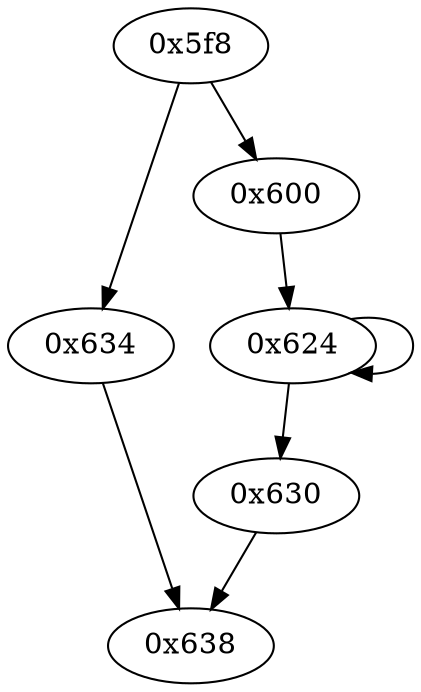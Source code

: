 digraph "" {
	"0x630"	 [opcode="[u'b']"];
	"0x638"	 [opcode="[u'push', u'mov', u'ldr', u'add', u'bl', u'mov', u'pop']"];
	"0x630" -> "0x638";
	"0x624"	 [opcode="[u'add', u'sub', u'b']"];
	"0x624" -> "0x630";
	"0x624" -> "0x624";
	"0x634"	 [opcode="[u'mov']"];
	"0x634" -> "0x638";
	"0x600"	 [opcode="[u'sub', u'sub', u'umull', u'and', u'lsr', u'rrx', u'add', u'sub', u'mov']"];
	"0x600" -> "0x624";
	"0x5f8"	 [opcode="[u'cmp', u'b']"];
	"0x5f8" -> "0x634";
	"0x5f8" -> "0x600";
}
